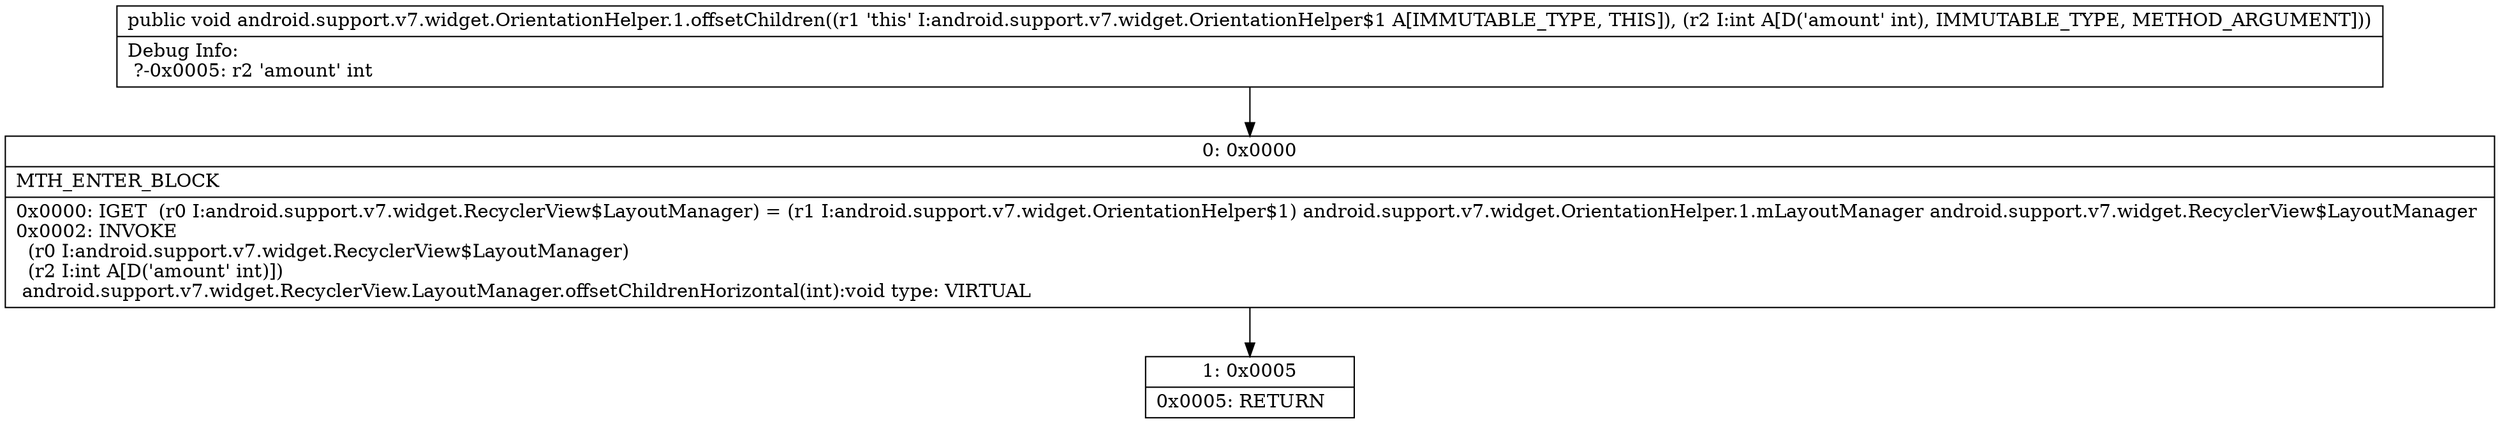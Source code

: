 digraph "CFG forandroid.support.v7.widget.OrientationHelper.1.offsetChildren(I)V" {
Node_0 [shape=record,label="{0\:\ 0x0000|MTH_ENTER_BLOCK\l|0x0000: IGET  (r0 I:android.support.v7.widget.RecyclerView$LayoutManager) = (r1 I:android.support.v7.widget.OrientationHelper$1) android.support.v7.widget.OrientationHelper.1.mLayoutManager android.support.v7.widget.RecyclerView$LayoutManager \l0x0002: INVOKE  \l  (r0 I:android.support.v7.widget.RecyclerView$LayoutManager)\l  (r2 I:int A[D('amount' int)])\l android.support.v7.widget.RecyclerView.LayoutManager.offsetChildrenHorizontal(int):void type: VIRTUAL \l}"];
Node_1 [shape=record,label="{1\:\ 0x0005|0x0005: RETURN   \l}"];
MethodNode[shape=record,label="{public void android.support.v7.widget.OrientationHelper.1.offsetChildren((r1 'this' I:android.support.v7.widget.OrientationHelper$1 A[IMMUTABLE_TYPE, THIS]), (r2 I:int A[D('amount' int), IMMUTABLE_TYPE, METHOD_ARGUMENT]))  | Debug Info:\l  ?\-0x0005: r2 'amount' int\l}"];
MethodNode -> Node_0;
Node_0 -> Node_1;
}

